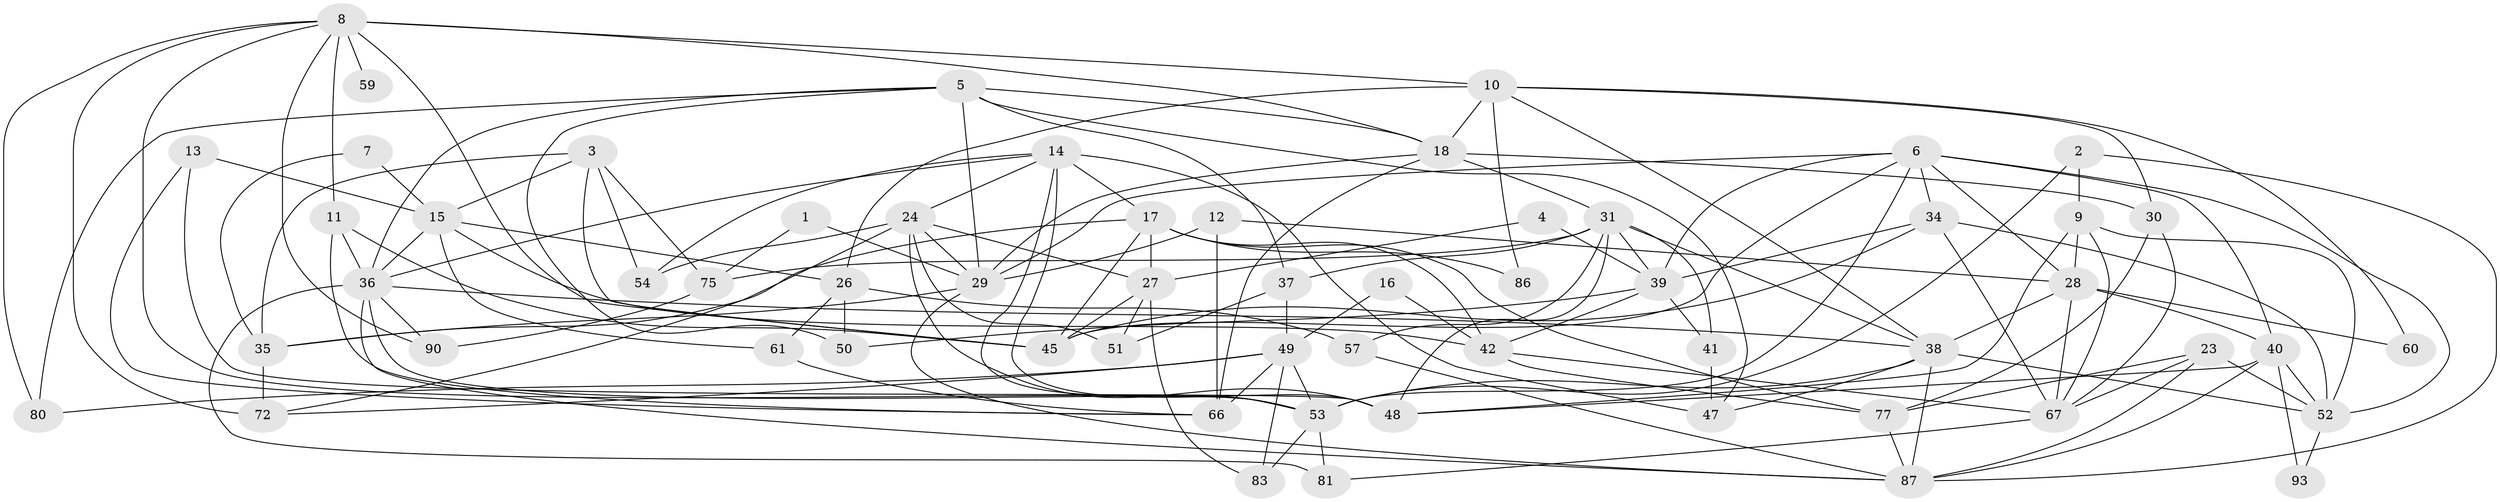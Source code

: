 // original degree distribution, {2: 0.14583333333333334, 3: 0.22916666666666666, 4: 0.28125, 5: 0.19791666666666666, 6: 0.125, 8: 0.010416666666666666, 7: 0.010416666666666666}
// Generated by graph-tools (version 1.1) at 2025/11/02/27/25 16:11:17]
// undirected, 60 vertices, 150 edges
graph export_dot {
graph [start="1"]
  node [color=gray90,style=filled];
  1;
  2;
  3 [super="+78"];
  4 [super="+21"];
  5 [super="+84"];
  6 [super="+20"];
  7;
  8 [super="+33"];
  9 [super="+22"];
  10 [super="+32"];
  11 [super="+95"];
  12;
  13;
  14 [super="+89"];
  15 [super="+19"];
  16;
  17 [super="+55"];
  18 [super="+82"];
  23;
  24 [super="+25"];
  26 [super="+65"];
  27 [super="+43"];
  28 [super="+56"];
  29 [super="+92"];
  30;
  31 [super="+58"];
  34 [super="+46"];
  35;
  36 [super="+62"];
  37 [super="+44"];
  38 [super="+76"];
  39 [super="+64"];
  40 [super="+96"];
  41 [super="+73"];
  42 [super="+70"];
  45 [super="+79"];
  47 [super="+63"];
  48;
  49 [super="+68"];
  50;
  51;
  52 [super="+69"];
  53 [super="+74"];
  54;
  57;
  59;
  60;
  61;
  66 [super="+71"];
  67 [super="+85"];
  72 [super="+91"];
  75;
  77 [super="+88"];
  80;
  81;
  83;
  86;
  87 [super="+94"];
  90;
  93;
  1 -- 29;
  1 -- 75;
  2 -- 53;
  2 -- 9;
  2 -- 87;
  3 -- 75;
  3 -- 35;
  3 -- 15;
  3 -- 45;
  3 -- 54;
  4 -- 39;
  4 -- 27;
  5 -- 18;
  5 -- 37;
  5 -- 80;
  5 -- 36;
  5 -- 50;
  5 -- 29;
  5 -- 47;
  6 -- 40;
  6 -- 52;
  6 -- 34;
  6 -- 29;
  6 -- 28;
  6 -- 45;
  6 -- 39;
  6 -- 53;
  7 -- 35;
  7 -- 15;
  8 -- 45;
  8 -- 59 [weight=2];
  8 -- 80;
  8 -- 18;
  8 -- 90;
  8 -- 11;
  8 -- 72;
  8 -- 53;
  8 -- 10;
  9 -- 28;
  9 -- 48;
  9 -- 67;
  9 -- 52;
  10 -- 18;
  10 -- 86;
  10 -- 26;
  10 -- 60;
  10 -- 30;
  10 -- 38;
  11 -- 45;
  11 -- 66;
  11 -- 36;
  12 -- 29 [weight=2];
  12 -- 66;
  12 -- 28;
  13 -- 48;
  13 -- 15;
  13 -- 66;
  14 -- 53;
  14 -- 48;
  14 -- 54;
  14 -- 47 [weight=2];
  14 -- 17;
  14 -- 24;
  14 -- 36;
  15 -- 61;
  15 -- 36;
  15 -- 42;
  15 -- 26;
  16 -- 42;
  16 -- 49;
  17 -- 35;
  17 -- 42;
  17 -- 86;
  17 -- 27;
  17 -- 45;
  17 -- 77;
  18 -- 29;
  18 -- 66;
  18 -- 30;
  18 -- 31;
  23 -- 87;
  23 -- 52;
  23 -- 67;
  23 -- 77;
  24 -- 48;
  24 -- 72;
  24 -- 51;
  24 -- 54;
  24 -- 29;
  24 -- 27;
  26 -- 50;
  26 -- 57;
  26 -- 61;
  27 -- 45;
  27 -- 51;
  27 -- 83;
  28 -- 40 [weight=2];
  28 -- 67;
  28 -- 60;
  28 -- 38;
  29 -- 35;
  29 -- 87;
  30 -- 67;
  30 -- 77;
  31 -- 48;
  31 -- 37;
  31 -- 57;
  31 -- 38;
  31 -- 75;
  31 -- 39;
  31 -- 41;
  34 -- 45;
  34 -- 67;
  34 -- 52;
  34 -- 39;
  35 -- 72;
  36 -- 81;
  36 -- 87;
  36 -- 90;
  36 -- 53;
  36 -- 38;
  37 -- 51;
  37 -- 49;
  38 -- 87;
  38 -- 52;
  38 -- 47;
  38 -- 53;
  39 -- 42;
  39 -- 50;
  39 -- 41;
  40 -- 48;
  40 -- 52;
  40 -- 87;
  40 -- 93;
  41 -- 47;
  42 -- 77;
  42 -- 67;
  49 -- 80;
  49 -- 83;
  49 -- 66;
  49 -- 72;
  49 -- 53;
  52 -- 93;
  53 -- 83;
  53 -- 81;
  57 -- 87;
  61 -- 66;
  67 -- 81;
  75 -- 90;
  77 -- 87;
}
